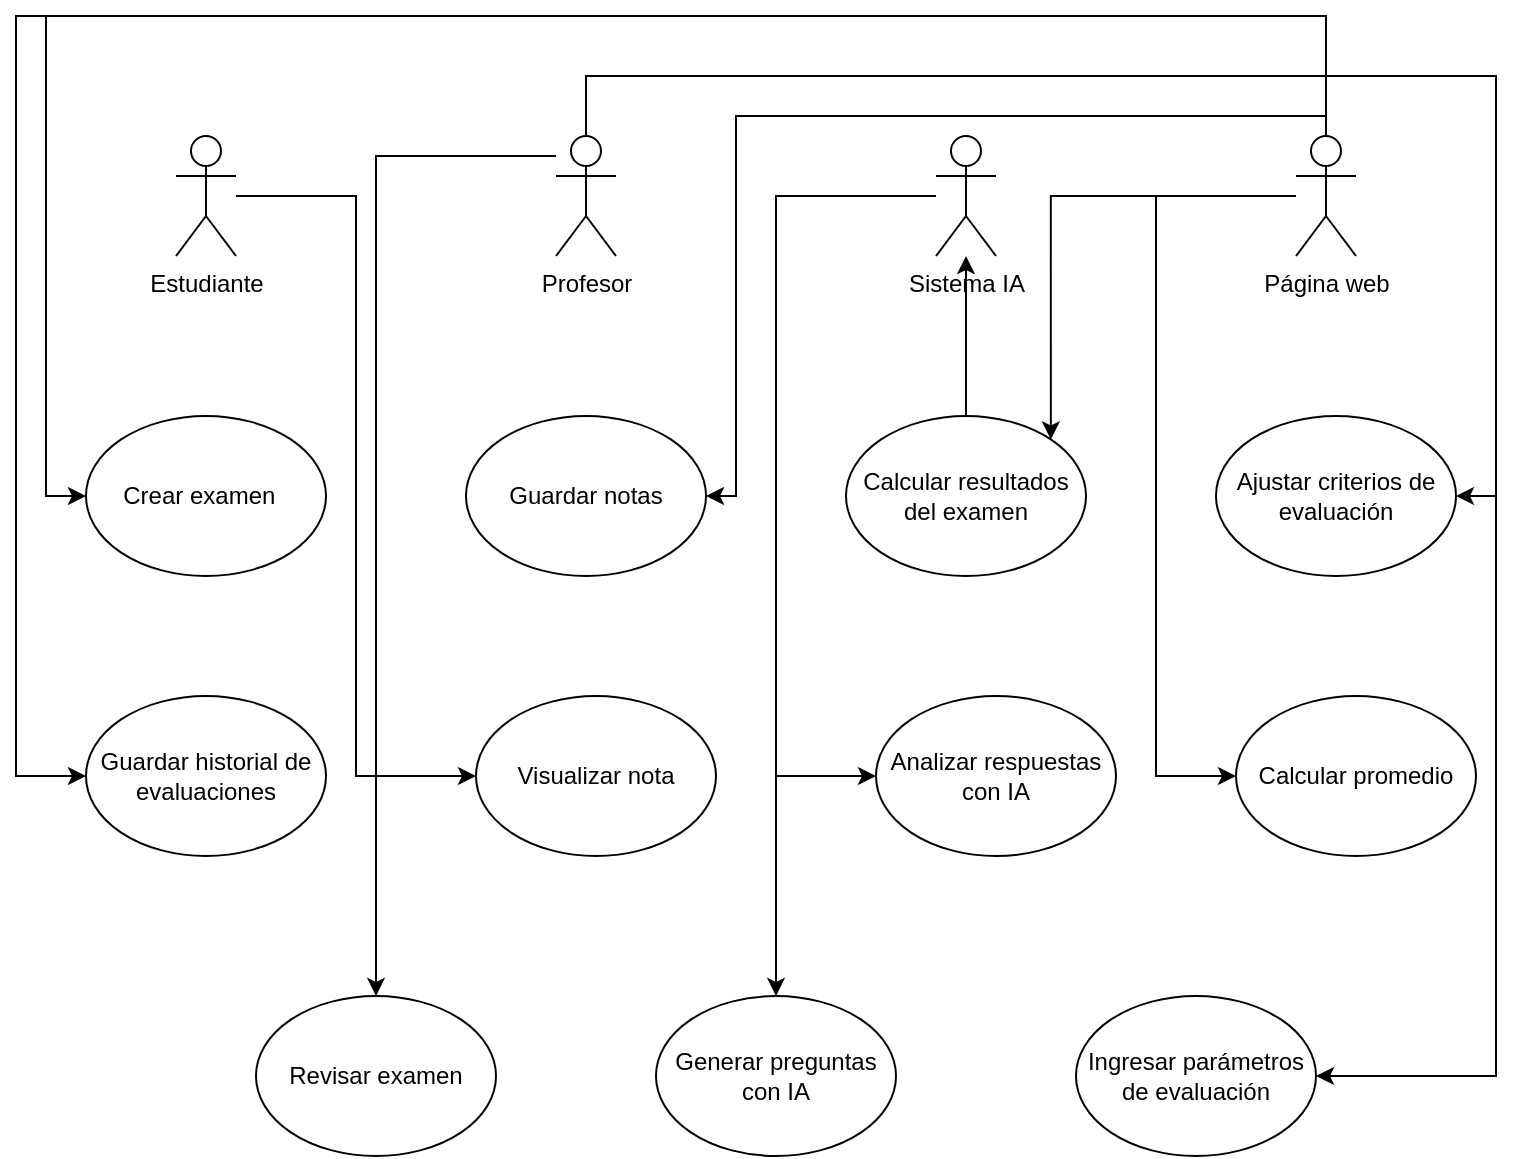 <mxfile version="26.2.13">
  <diagram name="Página-1" id="vkiyXSqotUK001SRrdO8">
    <mxGraphModel dx="1036" dy="570" grid="1" gridSize="10" guides="1" tooltips="1" connect="1" arrows="1" fold="1" page="1" pageScale="1" pageWidth="827" pageHeight="1169" math="0" shadow="0">
      <root>
        <mxCell id="0" />
        <mxCell id="1" parent="0" />
        <mxCell id="fIKLDwscIjLGTmXY1k3A-29" style="edgeStyle=orthogonalEdgeStyle;rounded=0;orthogonalLoop=1;jettySize=auto;html=1;entryX=0;entryY=0.5;entryDx=0;entryDy=0;" edge="1" parent="1" source="fIKLDwscIjLGTmXY1k3A-1" target="fIKLDwscIjLGTmXY1k3A-18">
          <mxGeometry relative="1" as="geometry" />
        </mxCell>
        <mxCell id="fIKLDwscIjLGTmXY1k3A-1" value="Estudiante" style="shape=umlActor;verticalLabelPosition=bottom;verticalAlign=top;html=1;outlineConnect=0;" vertex="1" parent="1">
          <mxGeometry x="100" y="170" width="30" height="60" as="geometry" />
        </mxCell>
        <mxCell id="fIKLDwscIjLGTmXY1k3A-27" style="edgeStyle=orthogonalEdgeStyle;rounded=0;orthogonalLoop=1;jettySize=auto;html=1;entryX=1;entryY=0.5;entryDx=0;entryDy=0;" edge="1" parent="1" source="fIKLDwscIjLGTmXY1k3A-4" target="fIKLDwscIjLGTmXY1k3A-16">
          <mxGeometry relative="1" as="geometry">
            <Array as="points">
              <mxPoint x="305" y="140" />
              <mxPoint x="760" y="140" />
              <mxPoint x="760" y="350" />
            </Array>
          </mxGeometry>
        </mxCell>
        <mxCell id="fIKLDwscIjLGTmXY1k3A-33" style="edgeStyle=orthogonalEdgeStyle;rounded=0;orthogonalLoop=1;jettySize=auto;html=1;" edge="1" parent="1" source="fIKLDwscIjLGTmXY1k3A-4" target="fIKLDwscIjLGTmXY1k3A-21">
          <mxGeometry relative="1" as="geometry">
            <Array as="points">
              <mxPoint x="200" y="180" />
            </Array>
          </mxGeometry>
        </mxCell>
        <mxCell id="fIKLDwscIjLGTmXY1k3A-36" style="edgeStyle=orthogonalEdgeStyle;rounded=0;orthogonalLoop=1;jettySize=auto;html=1;entryX=1;entryY=0.5;entryDx=0;entryDy=0;" edge="1" parent="1" source="fIKLDwscIjLGTmXY1k3A-4" target="fIKLDwscIjLGTmXY1k3A-35">
          <mxGeometry relative="1" as="geometry">
            <Array as="points">
              <mxPoint x="305" y="140" />
              <mxPoint x="760" y="140" />
              <mxPoint x="760" y="640" />
            </Array>
          </mxGeometry>
        </mxCell>
        <mxCell id="fIKLDwscIjLGTmXY1k3A-4" value="Profesor" style="shape=umlActor;verticalLabelPosition=bottom;verticalAlign=top;html=1;outlineConnect=0;" vertex="1" parent="1">
          <mxGeometry x="290" y="170" width="30" height="60" as="geometry" />
        </mxCell>
        <mxCell id="fIKLDwscIjLGTmXY1k3A-30" style="edgeStyle=orthogonalEdgeStyle;rounded=0;orthogonalLoop=1;jettySize=auto;html=1;entryX=0;entryY=0.5;entryDx=0;entryDy=0;" edge="1" parent="1" source="fIKLDwscIjLGTmXY1k3A-10" target="fIKLDwscIjLGTmXY1k3A-19">
          <mxGeometry relative="1" as="geometry">
            <Array as="points">
              <mxPoint x="400" y="200" />
              <mxPoint x="400" y="490" />
            </Array>
          </mxGeometry>
        </mxCell>
        <mxCell id="fIKLDwscIjLGTmXY1k3A-34" style="edgeStyle=orthogonalEdgeStyle;rounded=0;orthogonalLoop=1;jettySize=auto;html=1;entryX=0.5;entryY=0;entryDx=0;entryDy=0;" edge="1" parent="1" source="fIKLDwscIjLGTmXY1k3A-10" target="fIKLDwscIjLGTmXY1k3A-22">
          <mxGeometry relative="1" as="geometry" />
        </mxCell>
        <mxCell id="fIKLDwscIjLGTmXY1k3A-10" value="Sistema IA" style="shape=umlActor;verticalLabelPosition=bottom;verticalAlign=top;html=1;outlineConnect=0;" vertex="1" parent="1">
          <mxGeometry x="480" y="170" width="30" height="60" as="geometry" />
        </mxCell>
        <mxCell id="fIKLDwscIjLGTmXY1k3A-24" style="edgeStyle=orthogonalEdgeStyle;rounded=0;orthogonalLoop=1;jettySize=auto;html=1;entryX=0;entryY=0.5;entryDx=0;entryDy=0;" edge="1" parent="1" source="fIKLDwscIjLGTmXY1k3A-11" target="fIKLDwscIjLGTmXY1k3A-13">
          <mxGeometry relative="1" as="geometry">
            <Array as="points">
              <mxPoint x="675" y="110" />
              <mxPoint x="35" y="110" />
              <mxPoint x="35" y="350" />
            </Array>
          </mxGeometry>
        </mxCell>
        <mxCell id="fIKLDwscIjLGTmXY1k3A-25" style="edgeStyle=orthogonalEdgeStyle;rounded=0;orthogonalLoop=1;jettySize=auto;html=1;entryX=1;entryY=0.5;entryDx=0;entryDy=0;" edge="1" parent="1" source="fIKLDwscIjLGTmXY1k3A-11" target="fIKLDwscIjLGTmXY1k3A-14">
          <mxGeometry relative="1" as="geometry">
            <Array as="points">
              <mxPoint x="675" y="160" />
              <mxPoint x="380" y="160" />
              <mxPoint x="380" y="350" />
            </Array>
          </mxGeometry>
        </mxCell>
        <mxCell id="fIKLDwscIjLGTmXY1k3A-26" style="edgeStyle=orthogonalEdgeStyle;rounded=0;orthogonalLoop=1;jettySize=auto;html=1;entryX=1;entryY=0;entryDx=0;entryDy=0;" edge="1" parent="1" source="fIKLDwscIjLGTmXY1k3A-11" target="fIKLDwscIjLGTmXY1k3A-15">
          <mxGeometry relative="1" as="geometry" />
        </mxCell>
        <mxCell id="fIKLDwscIjLGTmXY1k3A-28" style="edgeStyle=orthogonalEdgeStyle;rounded=0;orthogonalLoop=1;jettySize=auto;html=1;entryX=0;entryY=0.5;entryDx=0;entryDy=0;" edge="1" parent="1" source="fIKLDwscIjLGTmXY1k3A-11" target="fIKLDwscIjLGTmXY1k3A-17">
          <mxGeometry relative="1" as="geometry">
            <Array as="points">
              <mxPoint x="675" y="110" />
              <mxPoint x="20" y="110" />
              <mxPoint x="20" y="490" />
            </Array>
          </mxGeometry>
        </mxCell>
        <mxCell id="fIKLDwscIjLGTmXY1k3A-31" style="edgeStyle=orthogonalEdgeStyle;rounded=0;orthogonalLoop=1;jettySize=auto;html=1;entryX=0;entryY=0.5;entryDx=0;entryDy=0;" edge="1" parent="1" source="fIKLDwscIjLGTmXY1k3A-11" target="fIKLDwscIjLGTmXY1k3A-20">
          <mxGeometry relative="1" as="geometry">
            <mxPoint x="690" y="440" as="targetPoint" />
            <Array as="points">
              <mxPoint x="590" y="200" />
              <mxPoint x="590" y="490" />
            </Array>
          </mxGeometry>
        </mxCell>
        <mxCell id="fIKLDwscIjLGTmXY1k3A-11" value="Página web" style="shape=umlActor;verticalLabelPosition=bottom;verticalAlign=top;html=1;outlineConnect=0;" vertex="1" parent="1">
          <mxGeometry x="660" y="170" width="30" height="60" as="geometry" />
        </mxCell>
        <mxCell id="fIKLDwscIjLGTmXY1k3A-13" value="Crear examen&amp;nbsp;&amp;nbsp;" style="ellipse;whiteSpace=wrap;html=1;" vertex="1" parent="1">
          <mxGeometry x="55" y="310" width="120" height="80" as="geometry" />
        </mxCell>
        <mxCell id="fIKLDwscIjLGTmXY1k3A-14" value="Guardar notas" style="ellipse;whiteSpace=wrap;html=1;" vertex="1" parent="1">
          <mxGeometry x="245" y="310" width="120" height="80" as="geometry" />
        </mxCell>
        <mxCell id="fIKLDwscIjLGTmXY1k3A-38" value="" style="edgeStyle=orthogonalEdgeStyle;rounded=0;orthogonalLoop=1;jettySize=auto;html=1;" edge="1" parent="1" source="fIKLDwscIjLGTmXY1k3A-15" target="fIKLDwscIjLGTmXY1k3A-10">
          <mxGeometry relative="1" as="geometry" />
        </mxCell>
        <mxCell id="fIKLDwscIjLGTmXY1k3A-15" value="Calcular resultados del examen" style="ellipse;whiteSpace=wrap;html=1;" vertex="1" parent="1">
          <mxGeometry x="435" y="310" width="120" height="80" as="geometry" />
        </mxCell>
        <mxCell id="fIKLDwscIjLGTmXY1k3A-16" value="Ajustar criterios de evaluación" style="ellipse;whiteSpace=wrap;html=1;" vertex="1" parent="1">
          <mxGeometry x="620" y="310" width="120" height="80" as="geometry" />
        </mxCell>
        <mxCell id="fIKLDwscIjLGTmXY1k3A-17" value="Guardar historial de evaluaciones" style="ellipse;whiteSpace=wrap;html=1;" vertex="1" parent="1">
          <mxGeometry x="55" y="450" width="120" height="80" as="geometry" />
        </mxCell>
        <mxCell id="fIKLDwscIjLGTmXY1k3A-18" value="Visualizar nota" style="ellipse;whiteSpace=wrap;html=1;" vertex="1" parent="1">
          <mxGeometry x="250" y="450" width="120" height="80" as="geometry" />
        </mxCell>
        <mxCell id="fIKLDwscIjLGTmXY1k3A-19" value="Analizar respuestas con IA" style="ellipse;whiteSpace=wrap;html=1;" vertex="1" parent="1">
          <mxGeometry x="450" y="450" width="120" height="80" as="geometry" />
        </mxCell>
        <mxCell id="fIKLDwscIjLGTmXY1k3A-20" value="Calcular promedio" style="ellipse;whiteSpace=wrap;html=1;" vertex="1" parent="1">
          <mxGeometry x="630" y="450" width="120" height="80" as="geometry" />
        </mxCell>
        <mxCell id="fIKLDwscIjLGTmXY1k3A-21" value="Revisar examen" style="ellipse;whiteSpace=wrap;html=1;" vertex="1" parent="1">
          <mxGeometry x="140" y="600" width="120" height="80" as="geometry" />
        </mxCell>
        <mxCell id="fIKLDwscIjLGTmXY1k3A-22" value="Generar preguntas con IA" style="ellipse;whiteSpace=wrap;html=1;" vertex="1" parent="1">
          <mxGeometry x="340" y="600" width="120" height="80" as="geometry" />
        </mxCell>
        <mxCell id="fIKLDwscIjLGTmXY1k3A-35" value="Ingresar parámetros de evaluación" style="ellipse;whiteSpace=wrap;html=1;" vertex="1" parent="1">
          <mxGeometry x="550" y="600" width="120" height="80" as="geometry" />
        </mxCell>
      </root>
    </mxGraphModel>
  </diagram>
</mxfile>
